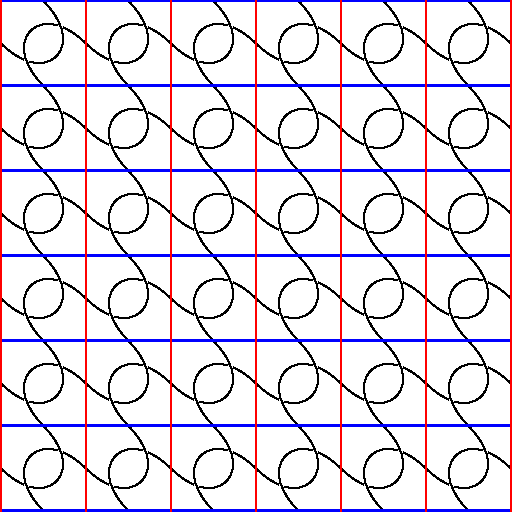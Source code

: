 /******************************************************************************
 *                                 LICENSE                                    *
 ******************************************************************************
 *  This file is part of Mathematics-and-Physics.                             *
 *                                                                            *
 *  Mathematics-and-Physics is free software: you can redistribute it and/or  *
 *  modify it under the terms of the GNU General Public License as published  *
 *  by the Free Software Foundation, either version 3 of the License, or      *
 *  (at your option) any later version.                                       *
 *                                                                            *
 *  Mathematics-and-Physics is distributed in the hope that it will be useful *
 *  but WITHOUT ANY WARRANTY; without even the implied warranty of            *
 *  MERCHANTABILITY or FITNESS FOR A PARTICULAR PURPOSE.  See the             *
 *  GNU General Public License for more details.                              *
 *                                                                            *
 *  You should have received a copy of the GNU General Public License         *
 *  along with Mathematics-and-Physics.  If not, see                          *
 *  <https://www.gnu.org/licenses/>.                                          *
 ******************************************************************************/

/*  Size of the figure.                                                       */
size(256);

/*  Value for the edge of the square.                                         */
real edge = 1.5;

/*  Coordinates for the link.                                                 */
real r = 0.05;

pair P0 = (-edge, 0.0);
pair P1 = (0.0, edge);
pair P2 = (edge, 0.0);
pair P3 = (0.0, -edge);

pair A = (0.3*edge, -0.3*edge);
pair B = scale(-1.0)*A;

pair C = (-0.4*edge, -0.4*edge);
pair D = scale(-1.0)*C;

/*  Pairs for the square representing the torus.                              */
pair V0 = (-edge, -edge);
pair V1 = (edge, -edge);
pair V2 = (-edge, edge);
pair V3 = (edge, edge);

int n, m;
int N = 6;
transform T;

for (m = 0; m < N; ++m)
{
    for (n = 0; n < N; ++n)
    {
        T = shift(2.0*edge*m, 2.0*edge*n);

        /*  Draw in the link.                                                 */
        draw(T*(P0{SE} .. A{NE}));
        filldraw(T*circle(C, r), white, white);
        draw(T*(P2{NW} .. B .. P3{SE}));
        filldraw(T*circle(D, r), white, white);
        draw(T*(A{NE} .. P1{NW}));

        /*  Draw in lines to indicate the square.                             */
        draw(T*(V0 -- V1), blue + linewidth(1.0));
        draw(T*(V2 -- V3), blue + linewidth(1.0));
        draw(T*(V0 -- V2), red + linewidth(1.0));
        draw(T*(V1 -- V3), red + linewidth(1.0));
    }
}
